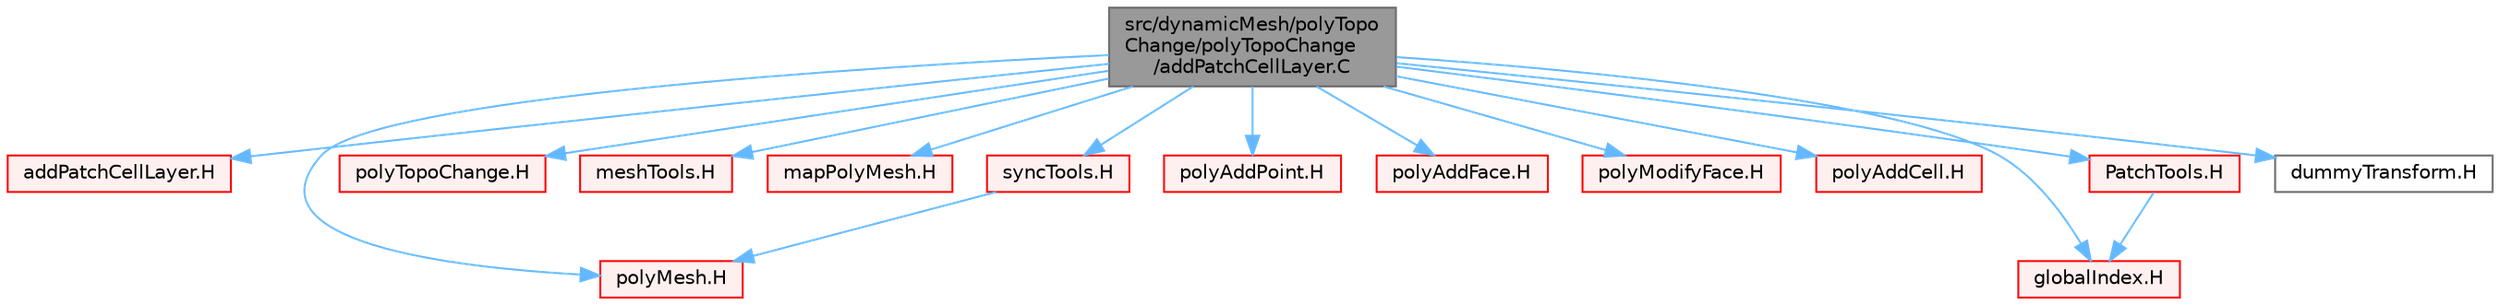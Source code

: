 digraph "src/dynamicMesh/polyTopoChange/polyTopoChange/addPatchCellLayer.C"
{
 // LATEX_PDF_SIZE
  bgcolor="transparent";
  edge [fontname=Helvetica,fontsize=10,labelfontname=Helvetica,labelfontsize=10];
  node [fontname=Helvetica,fontsize=10,shape=box,height=0.2,width=0.4];
  Node1 [id="Node000001",label="src/dynamicMesh/polyTopo\lChange/polyTopoChange\l/addPatchCellLayer.C",height=0.2,width=0.4,color="gray40", fillcolor="grey60", style="filled", fontcolor="black",tooltip=" "];
  Node1 -> Node2 [id="edge1_Node000001_Node000002",color="steelblue1",style="solid",tooltip=" "];
  Node2 [id="Node000002",label="addPatchCellLayer.H",height=0.2,width=0.4,color="red", fillcolor="#FFF0F0", style="filled",URL="$addPatchCellLayer_8H.html",tooltip=" "];
  Node1 -> Node219 [id="edge2_Node000001_Node000219",color="steelblue1",style="solid",tooltip=" "];
  Node219 [id="Node000219",label="polyMesh.H",height=0.2,width=0.4,color="red", fillcolor="#FFF0F0", style="filled",URL="$polyMesh_8H.html",tooltip=" "];
  Node1 -> Node281 [id="edge3_Node000001_Node000281",color="steelblue1",style="solid",tooltip=" "];
  Node281 [id="Node000281",label="polyTopoChange.H",height=0.2,width=0.4,color="red", fillcolor="#FFF0F0", style="filled",URL="$polyTopoChange_8H.html",tooltip=" "];
  Node1 -> Node283 [id="edge4_Node000001_Node000283",color="steelblue1",style="solid",tooltip=" "];
  Node283 [id="Node000283",label="meshTools.H",height=0.2,width=0.4,color="red", fillcolor="#FFF0F0", style="filled",URL="$meshTools_8H.html",tooltip=" "];
  Node1 -> Node284 [id="edge5_Node000001_Node000284",color="steelblue1",style="solid",tooltip=" "];
  Node284 [id="Node000284",label="mapPolyMesh.H",height=0.2,width=0.4,color="red", fillcolor="#FFF0F0", style="filled",URL="$mapPolyMesh_8H.html",tooltip=" "];
  Node1 -> Node287 [id="edge6_Node000001_Node000287",color="steelblue1",style="solid",tooltip=" "];
  Node287 [id="Node000287",label="syncTools.H",height=0.2,width=0.4,color="red", fillcolor="#FFF0F0", style="filled",URL="$syncTools_8H.html",tooltip=" "];
  Node287 -> Node219 [id="edge7_Node000287_Node000219",color="steelblue1",style="solid",tooltip=" "];
  Node1 -> Node302 [id="edge8_Node000001_Node000302",color="steelblue1",style="solid",tooltip=" "];
  Node302 [id="Node000302",label="polyAddPoint.H",height=0.2,width=0.4,color="red", fillcolor="#FFF0F0", style="filled",URL="$polyAddPoint_8H.html",tooltip=" "];
  Node1 -> Node304 [id="edge9_Node000001_Node000304",color="steelblue1",style="solid",tooltip=" "];
  Node304 [id="Node000304",label="polyAddFace.H",height=0.2,width=0.4,color="red", fillcolor="#FFF0F0", style="filled",URL="$polyAddFace_8H.html",tooltip=" "];
  Node1 -> Node305 [id="edge10_Node000001_Node000305",color="steelblue1",style="solid",tooltip=" "];
  Node305 [id="Node000305",label="polyModifyFace.H",height=0.2,width=0.4,color="red", fillcolor="#FFF0F0", style="filled",URL="$polyModifyFace_8H.html",tooltip=" "];
  Node1 -> Node306 [id="edge11_Node000001_Node000306",color="steelblue1",style="solid",tooltip=" "];
  Node306 [id="Node000306",label="polyAddCell.H",height=0.2,width=0.4,color="red", fillcolor="#FFF0F0", style="filled",URL="$polyAddCell_8H.html",tooltip=" "];
  Node1 -> Node307 [id="edge12_Node000001_Node000307",color="steelblue1",style="solid",tooltip=" "];
  Node307 [id="Node000307",label="globalIndex.H",height=0.2,width=0.4,color="red", fillcolor="#FFF0F0", style="filled",URL="$globalIndex_8H.html",tooltip=" "];
  Node1 -> Node311 [id="edge13_Node000001_Node000311",color="steelblue1",style="solid",tooltip=" "];
  Node311 [id="Node000311",label="PatchTools.H",height=0.2,width=0.4,color="red", fillcolor="#FFF0F0", style="filled",URL="$PatchTools_8H.html",tooltip=" "];
  Node311 -> Node307 [id="edge14_Node000311_Node000307",color="steelblue1",style="solid",tooltip=" "];
  Node1 -> Node312 [id="edge15_Node000001_Node000312",color="steelblue1",style="solid",tooltip=" "];
  Node312 [id="Node000312",label="dummyTransform.H",height=0.2,width=0.4,color="grey40", fillcolor="white", style="filled",URL="$dummyTransform_8H.html",tooltip="Dummy transform to be used with syncTools."];
}
